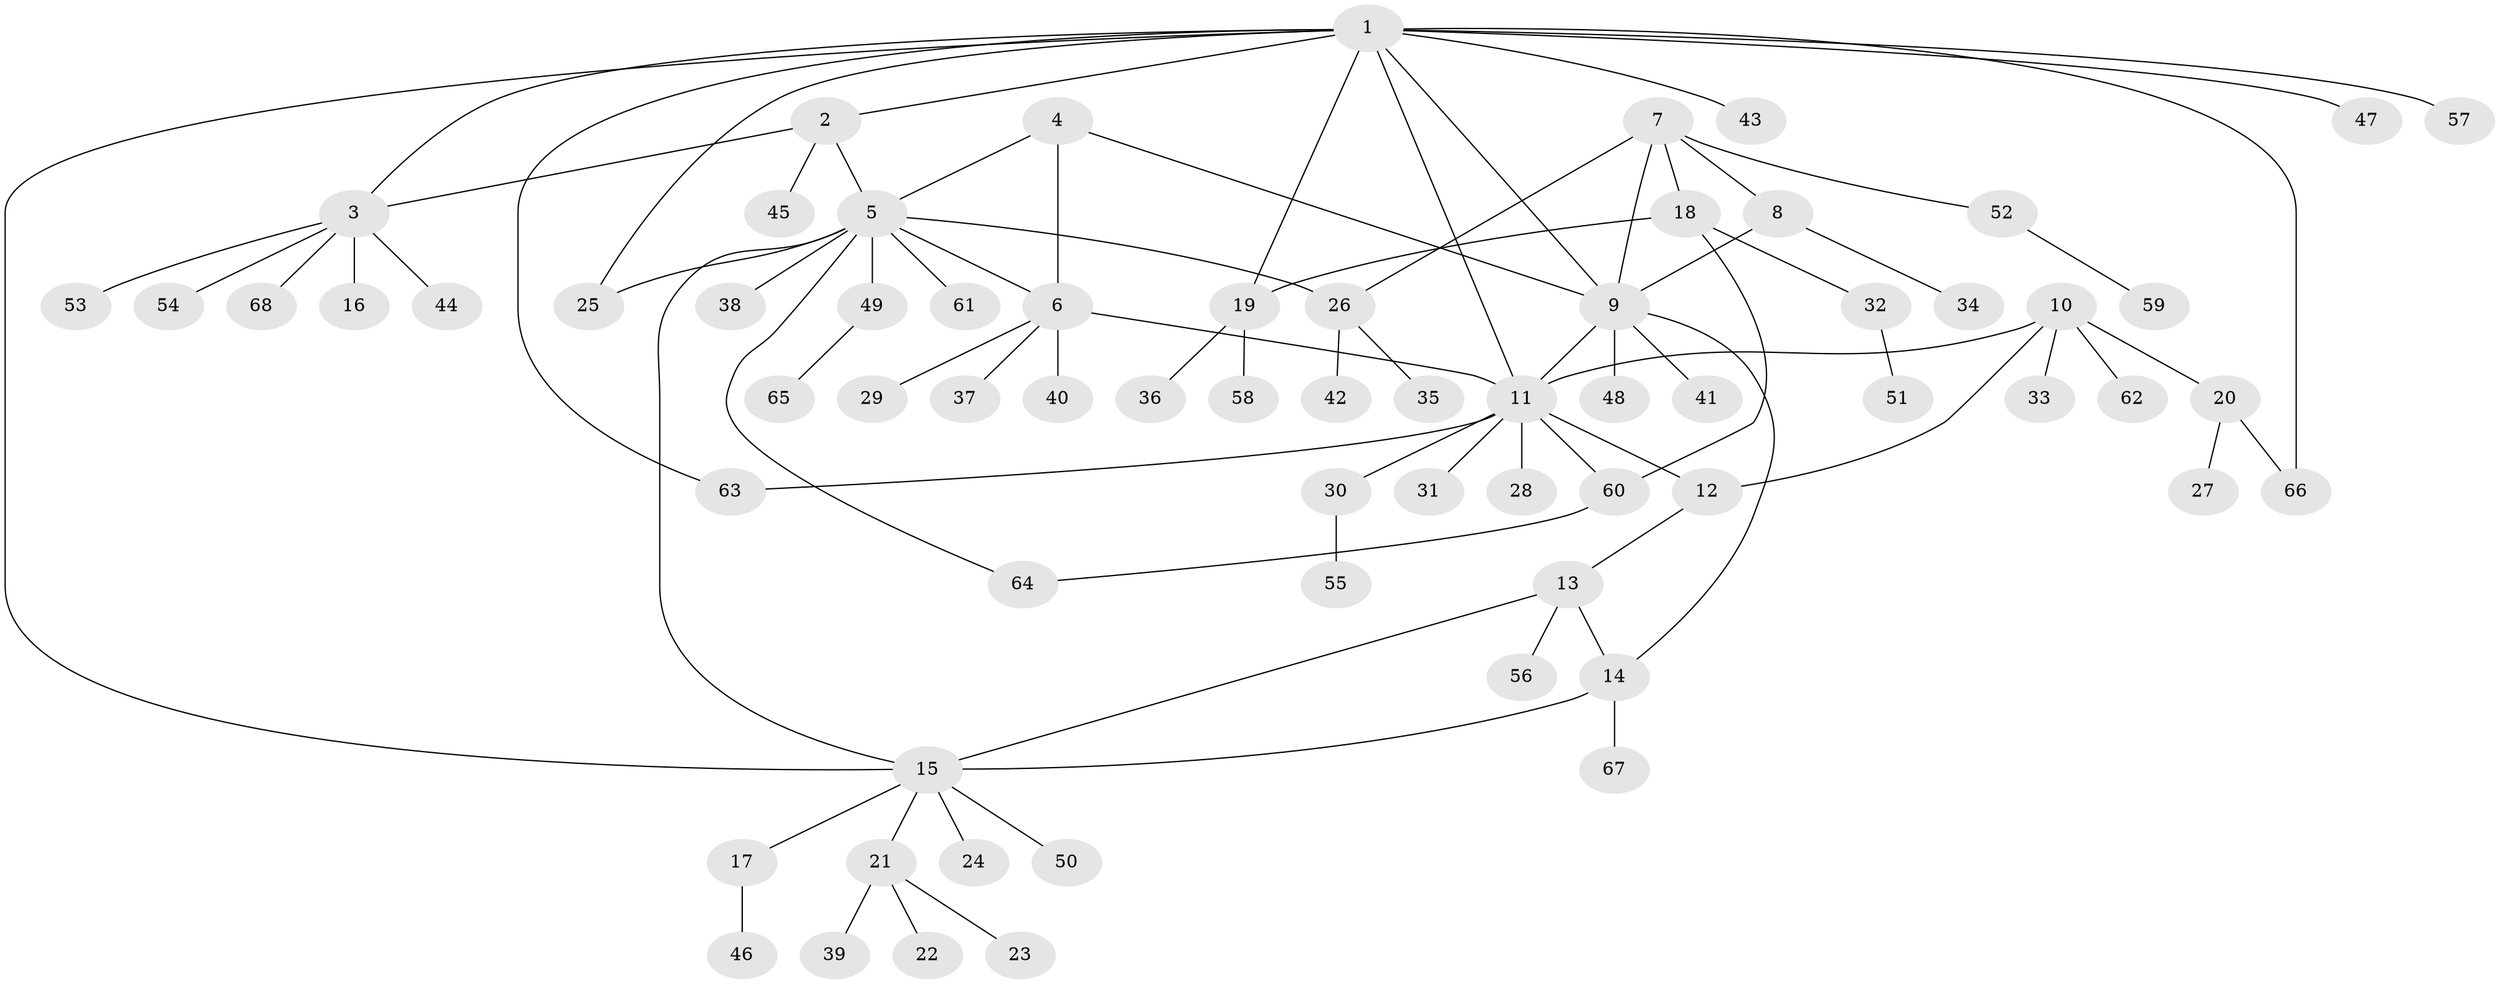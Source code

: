 // coarse degree distribution, {12: 0.02, 3: 0.1, 6: 0.04, 2: 0.16, 13: 0.02, 5: 0.02, 7: 0.02, 4: 0.02, 9: 0.04, 1: 0.56}
// Generated by graph-tools (version 1.1) at 2025/24/03/03/25 07:24:13]
// undirected, 68 vertices, 85 edges
graph export_dot {
graph [start="1"]
  node [color=gray90,style=filled];
  1;
  2;
  3;
  4;
  5;
  6;
  7;
  8;
  9;
  10;
  11;
  12;
  13;
  14;
  15;
  16;
  17;
  18;
  19;
  20;
  21;
  22;
  23;
  24;
  25;
  26;
  27;
  28;
  29;
  30;
  31;
  32;
  33;
  34;
  35;
  36;
  37;
  38;
  39;
  40;
  41;
  42;
  43;
  44;
  45;
  46;
  47;
  48;
  49;
  50;
  51;
  52;
  53;
  54;
  55;
  56;
  57;
  58;
  59;
  60;
  61;
  62;
  63;
  64;
  65;
  66;
  67;
  68;
  1 -- 2;
  1 -- 3;
  1 -- 9;
  1 -- 11;
  1 -- 15;
  1 -- 19;
  1 -- 25;
  1 -- 43;
  1 -- 47;
  1 -- 57;
  1 -- 63;
  1 -- 66;
  2 -- 3;
  2 -- 5;
  2 -- 45;
  3 -- 16;
  3 -- 44;
  3 -- 53;
  3 -- 54;
  3 -- 68;
  4 -- 5;
  4 -- 6;
  4 -- 9;
  5 -- 6;
  5 -- 15;
  5 -- 25;
  5 -- 26;
  5 -- 38;
  5 -- 49;
  5 -- 61;
  5 -- 64;
  6 -- 11;
  6 -- 29;
  6 -- 37;
  6 -- 40;
  7 -- 8;
  7 -- 9;
  7 -- 18;
  7 -- 26;
  7 -- 52;
  8 -- 9;
  8 -- 34;
  9 -- 11;
  9 -- 14;
  9 -- 41;
  9 -- 48;
  10 -- 11;
  10 -- 12;
  10 -- 20;
  10 -- 33;
  10 -- 62;
  11 -- 12;
  11 -- 28;
  11 -- 30;
  11 -- 31;
  11 -- 60;
  11 -- 63;
  12 -- 13;
  13 -- 14;
  13 -- 15;
  13 -- 56;
  14 -- 15;
  14 -- 67;
  15 -- 17;
  15 -- 21;
  15 -- 24;
  15 -- 50;
  17 -- 46;
  18 -- 19;
  18 -- 32;
  18 -- 60;
  19 -- 36;
  19 -- 58;
  20 -- 27;
  20 -- 66;
  21 -- 22;
  21 -- 23;
  21 -- 39;
  26 -- 35;
  26 -- 42;
  30 -- 55;
  32 -- 51;
  49 -- 65;
  52 -- 59;
  60 -- 64;
}
